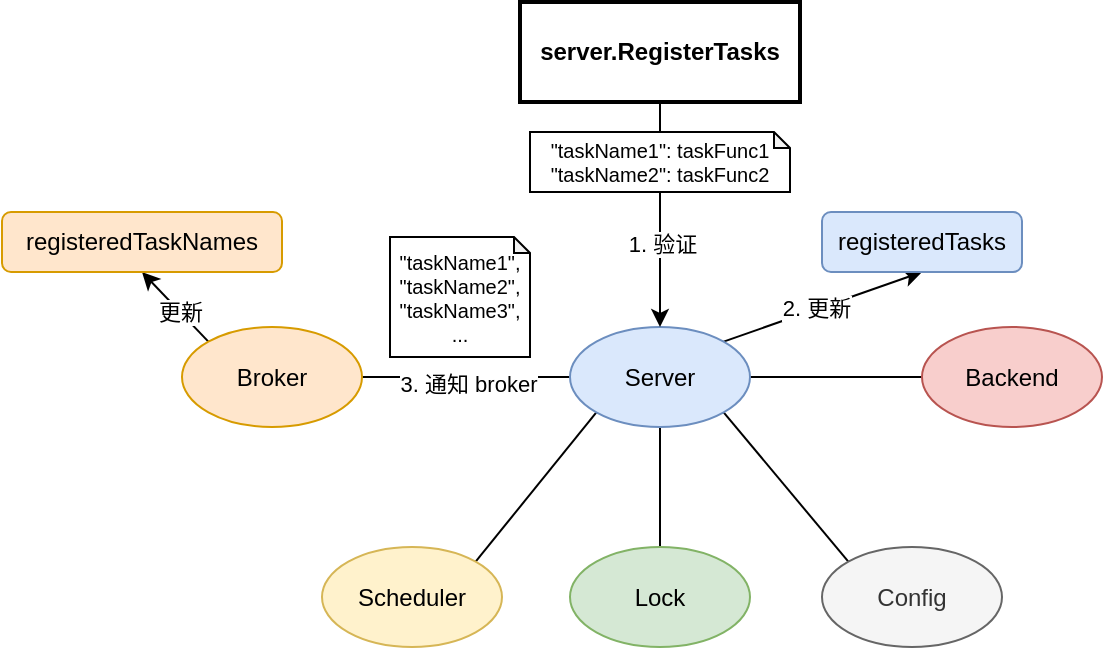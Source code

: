 <mxfile version="27.1.3" pages="3">
  <diagram name="第 1 页" id="fTUEDOrTv79zOEb-v1D7">
    <mxGraphModel dx="1508" dy="818" grid="1" gridSize="10" guides="1" tooltips="1" connect="1" arrows="1" fold="1" page="1" pageScale="1" pageWidth="827" pageHeight="1169" math="0" shadow="0">
      <root>
        <mxCell id="0" />
        <mxCell id="1" parent="0" />
        <mxCell id="MWvnYcuaAELx0NijUDYo-43" style="rounded=0;orthogonalLoop=1;jettySize=auto;html=1;exitX=0;exitY=0.5;exitDx=0;exitDy=0;entryX=1;entryY=0.5;entryDx=0;entryDy=0;endArrow=none;startFill=0;endFill=1;" edge="1" parent="1" source="MWvnYcuaAELx0NijUDYo-48" target="MWvnYcuaAELx0NijUDYo-52">
          <mxGeometry relative="1" as="geometry" />
        </mxCell>
        <mxCell id="MWvnYcuaAELx0NijUDYo-70" value="&lt;span style=&quot;&quot;&gt;3. 通知 broker&lt;/span&gt;" style="edgeLabel;html=1;align=center;verticalAlign=middle;resizable=0;points=[];labelBackgroundColor=default;" vertex="1" connectable="0" parent="MWvnYcuaAELx0NijUDYo-43">
          <mxGeometry x="-0.018" y="3" relative="1" as="geometry">
            <mxPoint as="offset" />
          </mxGeometry>
        </mxCell>
        <mxCell id="MWvnYcuaAELx0NijUDYo-44" style="rounded=0;orthogonalLoop=1;jettySize=auto;html=1;entryX=0;entryY=0.5;entryDx=0;entryDy=0;endArrow=none;startFill=0;exitX=1;exitY=0.5;exitDx=0;exitDy=0;" edge="1" parent="1" source="MWvnYcuaAELx0NijUDYo-48" target="MWvnYcuaAELx0NijUDYo-53">
          <mxGeometry relative="1" as="geometry" />
        </mxCell>
        <mxCell id="MWvnYcuaAELx0NijUDYo-45" style="rounded=0;orthogonalLoop=1;jettySize=auto;html=1;exitX=1;exitY=1;exitDx=0;exitDy=0;entryX=0;entryY=0;entryDx=0;entryDy=0;endArrow=none;startFill=0;" edge="1" parent="1" source="MWvnYcuaAELx0NijUDYo-48" target="MWvnYcuaAELx0NijUDYo-54">
          <mxGeometry relative="1" as="geometry" />
        </mxCell>
        <mxCell id="MWvnYcuaAELx0NijUDYo-46" style="rounded=0;orthogonalLoop=1;jettySize=auto;html=1;entryX=1;entryY=0;entryDx=0;entryDy=0;endArrow=none;startFill=0;exitX=0;exitY=1;exitDx=0;exitDy=0;" edge="1" parent="1" source="MWvnYcuaAELx0NijUDYo-48" target="MWvnYcuaAELx0NijUDYo-56">
          <mxGeometry relative="1" as="geometry" />
        </mxCell>
        <mxCell id="MWvnYcuaAELx0NijUDYo-47" style="rounded=0;orthogonalLoop=1;jettySize=auto;html=1;entryX=0.5;entryY=0;entryDx=0;entryDy=0;endArrow=none;startFill=0;exitX=0.5;exitY=1;exitDx=0;exitDy=0;" edge="1" parent="1" source="MWvnYcuaAELx0NijUDYo-48" target="MWvnYcuaAELx0NijUDYo-55">
          <mxGeometry relative="1" as="geometry" />
        </mxCell>
        <mxCell id="MWvnYcuaAELx0NijUDYo-67" style="rounded=0;orthogonalLoop=1;jettySize=auto;html=1;exitX=1;exitY=0;exitDx=0;exitDy=0;entryX=0.5;entryY=1;entryDx=0;entryDy=0;" edge="1" parent="1" source="MWvnYcuaAELx0NijUDYo-48" target="MWvnYcuaAELx0NijUDYo-66">
          <mxGeometry relative="1" as="geometry" />
        </mxCell>
        <mxCell id="MWvnYcuaAELx0NijUDYo-68" value="2. 更新" style="edgeLabel;html=1;align=center;verticalAlign=middle;resizable=0;points=[];" vertex="1" connectable="0" parent="MWvnYcuaAELx0NijUDYo-67">
          <mxGeometry x="-0.066" y="1" relative="1" as="geometry">
            <mxPoint as="offset" />
          </mxGeometry>
        </mxCell>
        <mxCell id="MWvnYcuaAELx0NijUDYo-48" value="Server" style="ellipse;whiteSpace=wrap;html=1;fillColor=#dae8fc;strokeColor=#6c8ebf;" vertex="1" parent="1">
          <mxGeometry x="374" y="282.5" width="90" height="50" as="geometry" />
        </mxCell>
        <mxCell id="MWvnYcuaAELx0NijUDYo-72" style="rounded=0;orthogonalLoop=1;jettySize=auto;html=1;exitX=0;exitY=0;exitDx=0;exitDy=0;entryX=0.5;entryY=1;entryDx=0;entryDy=0;" edge="1" parent="1" source="MWvnYcuaAELx0NijUDYo-52" target="MWvnYcuaAELx0NijUDYo-71">
          <mxGeometry relative="1" as="geometry" />
        </mxCell>
        <mxCell id="MWvnYcuaAELx0NijUDYo-73" value="更新" style="edgeLabel;html=1;align=center;verticalAlign=middle;resizable=0;points=[];" vertex="1" connectable="0" parent="MWvnYcuaAELx0NijUDYo-72">
          <mxGeometry x="-0.137" relative="1" as="geometry">
            <mxPoint as="offset" />
          </mxGeometry>
        </mxCell>
        <mxCell id="MWvnYcuaAELx0NijUDYo-52" value="Broker" style="ellipse;whiteSpace=wrap;html=1;fillColor=#ffe6cc;strokeColor=#d79b00;" vertex="1" parent="1">
          <mxGeometry x="180" y="282.5" width="90" height="50" as="geometry" />
        </mxCell>
        <mxCell id="MWvnYcuaAELx0NijUDYo-53" value="Backend" style="ellipse;whiteSpace=wrap;html=1;fillColor=#f8cecc;strokeColor=#b85450;" vertex="1" parent="1">
          <mxGeometry x="550" y="282.5" width="90" height="50" as="geometry" />
        </mxCell>
        <mxCell id="MWvnYcuaAELx0NijUDYo-54" value="Config" style="ellipse;whiteSpace=wrap;html=1;fillColor=#f5f5f5;strokeColor=#666666;fontColor=#333333;" vertex="1" parent="1">
          <mxGeometry x="500" y="392.5" width="90" height="50" as="geometry" />
        </mxCell>
        <mxCell id="MWvnYcuaAELx0NijUDYo-55" value="Lock" style="ellipse;whiteSpace=wrap;html=1;fillColor=#d5e8d4;strokeColor=#82b366;" vertex="1" parent="1">
          <mxGeometry x="374" y="392.5" width="90" height="50" as="geometry" />
        </mxCell>
        <mxCell id="MWvnYcuaAELx0NijUDYo-56" value="Scheduler" style="ellipse;whiteSpace=wrap;html=1;fillColor=#fff2cc;strokeColor=#d6b656;" vertex="1" parent="1">
          <mxGeometry x="250" y="392.5" width="90" height="50" as="geometry" />
        </mxCell>
        <mxCell id="MWvnYcuaAELx0NijUDYo-64" style="edgeStyle=orthogonalEdgeStyle;rounded=0;orthogonalLoop=1;jettySize=auto;html=1;entryX=0.5;entryY=0;entryDx=0;entryDy=0;" edge="1" parent="1" source="MWvnYcuaAELx0NijUDYo-62" target="MWvnYcuaAELx0NijUDYo-48">
          <mxGeometry relative="1" as="geometry" />
        </mxCell>
        <mxCell id="MWvnYcuaAELx0NijUDYo-65" value="1. 验证" style="edgeLabel;html=1;align=center;verticalAlign=middle;resizable=0;points=[];" vertex="1" connectable="0" parent="MWvnYcuaAELx0NijUDYo-64">
          <mxGeometry x="0.265" y="1" relative="1" as="geometry">
            <mxPoint as="offset" />
          </mxGeometry>
        </mxCell>
        <mxCell id="MWvnYcuaAELx0NijUDYo-62" value="server.RegisterTasks" style="rounded=0;whiteSpace=wrap;html=1;fontStyle=1;strokeWidth=2;" vertex="1" parent="1">
          <mxGeometry x="349" y="120" width="140" height="50" as="geometry" />
        </mxCell>
        <mxCell id="MWvnYcuaAELx0NijUDYo-63" value="&quot;taskName1&quot;: taskFunc1&lt;div&gt;&quot;taskName2&quot;: taskFunc2&lt;/div&gt;" style="shape=note;whiteSpace=wrap;html=1;backgroundOutline=1;darkOpacity=0.05;size=8;fontSize=10;" vertex="1" parent="1">
          <mxGeometry x="354" y="185" width="130" height="30" as="geometry" />
        </mxCell>
        <mxCell id="MWvnYcuaAELx0NijUDYo-66" value="registeredTasks" style="rounded=1;whiteSpace=wrap;html=1;fillColor=#dae8fc;strokeColor=#6c8ebf;" vertex="1" parent="1">
          <mxGeometry x="500" y="225" width="100" height="30" as="geometry" />
        </mxCell>
        <mxCell id="MWvnYcuaAELx0NijUDYo-69" value="&quot;taskName1&quot;,&lt;div&gt;&lt;span style=&quot;background-color: transparent; color: light-dark(rgb(0, 0, 0), rgb(255, 255, 255));&quot;&gt;&quot;taskName2&quot;,&lt;/span&gt;&lt;/div&gt;&lt;div&gt;&lt;span style=&quot;background-color: transparent; color: light-dark(rgb(0, 0, 0), rgb(255, 255, 255));&quot;&gt;&quot;taskName3&quot;,&lt;/span&gt;&lt;/div&gt;&lt;div&gt;&lt;span style=&quot;background-color: transparent; color: light-dark(rgb(0, 0, 0), rgb(255, 255, 255));&quot;&gt;...&lt;/span&gt;&lt;/div&gt;" style="shape=note;whiteSpace=wrap;html=1;backgroundOutline=1;darkOpacity=0.05;size=8;fontSize=10;" vertex="1" parent="1">
          <mxGeometry x="284" y="237.5" width="70" height="60" as="geometry" />
        </mxCell>
        <mxCell id="MWvnYcuaAELx0NijUDYo-71" value="registeredTaskNames" style="rounded=1;whiteSpace=wrap;html=1;fillColor=#ffe6cc;strokeColor=#d79b00;" vertex="1" parent="1">
          <mxGeometry x="90" y="225" width="140" height="30" as="geometry" />
        </mxCell>
      </root>
    </mxGraphModel>
  </diagram>
  <diagram name="第 2 页" id="MIXUof7zKVek1d2MoT7w">
    <mxGraphModel dx="1508" dy="818" grid="1" gridSize="10" guides="1" tooltips="1" connect="1" arrows="1" fold="1" page="1" pageScale="1" pageWidth="827" pageHeight="1169" math="0" shadow="0">
      <root>
        <mxCell id="0" />
        <mxCell id="1" parent="0" />
        <mxCell id="v9z6lBJK89Xw3rwl5iZ4-1" style="rounded=0;orthogonalLoop=1;jettySize=auto;html=1;exitX=0;exitY=0;exitDx=0;exitDy=0;entryX=1;entryY=1;entryDx=0;entryDy=0;endArrow=none;startFill=0;endFill=1;" edge="1" parent="1" source="v9z6lBJK89Xw3rwl5iZ4-8" target="v9z6lBJK89Xw3rwl5iZ4-11">
          <mxGeometry relative="1" as="geometry" />
        </mxCell>
        <mxCell id="v9z6lBJK89Xw3rwl5iZ4-4" style="rounded=0;orthogonalLoop=1;jettySize=auto;html=1;entryX=0;entryY=1;entryDx=0;entryDy=0;endArrow=none;startFill=0;exitX=1;exitY=0;exitDx=0;exitDy=0;" edge="1" parent="1" source="v9z6lBJK89Xw3rwl5iZ4-8" target="v9z6lBJK89Xw3rwl5iZ4-20">
          <mxGeometry relative="1" as="geometry" />
        </mxCell>
        <mxCell id="v9z6lBJK89Xw3rwl5iZ4-5" style="rounded=0;orthogonalLoop=1;jettySize=auto;html=1;exitX=1;exitY=0.5;exitDx=0;exitDy=0;entryX=0;entryY=0.5;entryDx=0;entryDy=0;endArrow=none;startFill=0;" edge="1" parent="1" source="v9z6lBJK89Xw3rwl5iZ4-8" target="v9z6lBJK89Xw3rwl5iZ4-21">
          <mxGeometry relative="1" as="geometry" />
        </mxCell>
        <mxCell id="v9z6lBJK89Xw3rwl5iZ4-6" style="rounded=0;orthogonalLoop=1;jettySize=auto;html=1;entryX=1;entryY=0;entryDx=0;entryDy=0;endArrow=none;startFill=0;" edge="1" parent="1" source="v9z6lBJK89Xw3rwl5iZ4-8" target="v9z6lBJK89Xw3rwl5iZ4-23">
          <mxGeometry relative="1" as="geometry" />
        </mxCell>
        <mxCell id="v9z6lBJK89Xw3rwl5iZ4-7" style="rounded=0;orthogonalLoop=1;jettySize=auto;html=1;entryX=0;entryY=0;entryDx=0;entryDy=0;endArrow=none;startFill=0;exitX=1;exitY=1;exitDx=0;exitDy=0;" edge="1" parent="1" source="v9z6lBJK89Xw3rwl5iZ4-8" target="v9z6lBJK89Xw3rwl5iZ4-22">
          <mxGeometry relative="1" as="geometry" />
        </mxCell>
        <mxCell id="v9z6lBJK89Xw3rwl5iZ4-8" value="Server" style="ellipse;whiteSpace=wrap;html=1;fillColor=#dae8fc;strokeColor=#6c8ebf;" vertex="1" parent="1">
          <mxGeometry x="300" y="250" width="90" height="50" as="geometry" />
        </mxCell>
        <mxCell id="v9z6lBJK89Xw3rwl5iZ4-27" style="rounded=0;orthogonalLoop=1;jettySize=auto;html=1;exitX=0;exitY=0;exitDx=0;exitDy=0;entryX=1;entryY=0.5;entryDx=0;entryDy=0;endArrow=none;startFill=0;" edge="1" parent="1" source="v9z6lBJK89Xw3rwl5iZ4-11" target="v9z6lBJK89Xw3rwl5iZ4-24">
          <mxGeometry relative="1" as="geometry" />
        </mxCell>
        <mxCell id="v9z6lBJK89Xw3rwl5iZ4-29" style="edgeStyle=orthogonalEdgeStyle;rounded=0;orthogonalLoop=1;jettySize=auto;html=1;entryX=1;entryY=0.5;entryDx=0;entryDy=0;endArrow=none;startFill=0;" edge="1" parent="1" source="v9z6lBJK89Xw3rwl5iZ4-11" target="v9z6lBJK89Xw3rwl5iZ4-25">
          <mxGeometry relative="1" as="geometry" />
        </mxCell>
        <mxCell id="v9z6lBJK89Xw3rwl5iZ4-30" style="rounded=0;orthogonalLoop=1;jettySize=auto;html=1;exitX=0;exitY=1;exitDx=0;exitDy=0;entryX=1;entryY=0.5;entryDx=0;entryDy=0;endArrow=none;startFill=0;" edge="1" parent="1" source="v9z6lBJK89Xw3rwl5iZ4-11" target="v9z6lBJK89Xw3rwl5iZ4-26">
          <mxGeometry relative="1" as="geometry" />
        </mxCell>
        <mxCell id="v9z6lBJK89Xw3rwl5iZ4-11" value="Broker" style="ellipse;whiteSpace=wrap;html=1;fillColor=#ffe6cc;strokeColor=#d79b00;" vertex="1" parent="1">
          <mxGeometry x="180" y="150" width="90" height="50" as="geometry" />
        </mxCell>
        <mxCell id="v9z6lBJK89Xw3rwl5iZ4-20" value="Backend" style="ellipse;whiteSpace=wrap;html=1;fillColor=#f8cecc;strokeColor=#b85450;" vertex="1" parent="1">
          <mxGeometry x="400" y="150" width="90" height="50" as="geometry" />
        </mxCell>
        <mxCell id="v9z6lBJK89Xw3rwl5iZ4-21" value="Config" style="ellipse;whiteSpace=wrap;html=1;fillColor=#f5f5f5;strokeColor=#666666;fontColor=#333333;" vertex="1" parent="1">
          <mxGeometry x="490" y="250" width="90" height="50" as="geometry" />
        </mxCell>
        <mxCell id="v9z6lBJK89Xw3rwl5iZ4-22" value="Lock" style="ellipse;whiteSpace=wrap;html=1;fillColor=#d5e8d4;strokeColor=#82b366;" vertex="1" parent="1">
          <mxGeometry x="420" y="350" width="90" height="50" as="geometry" />
        </mxCell>
        <mxCell id="v9z6lBJK89Xw3rwl5iZ4-23" value="Scheduler" style="ellipse;whiteSpace=wrap;html=1;fillColor=#fff2cc;strokeColor=#d6b656;" vertex="1" parent="1">
          <mxGeometry x="170" y="350" width="90" height="50" as="geometry" />
        </mxCell>
        <mxCell id="v9z6lBJK89Xw3rwl5iZ4-24" value="Worker" style="ellipse;whiteSpace=wrap;html=1;fillColor=#e1d5e7;strokeColor=#9673a6;" vertex="1" parent="1">
          <mxGeometry x="80" y="105" width="70" height="40" as="geometry" />
        </mxCell>
        <mxCell id="v9z6lBJK89Xw3rwl5iZ4-25" value="Worker" style="ellipse;whiteSpace=wrap;html=1;fillColor=#e1d5e7;strokeColor=#9673a6;" vertex="1" parent="1">
          <mxGeometry x="80" y="155" width="70" height="40" as="geometry" />
        </mxCell>
        <mxCell id="v9z6lBJK89Xw3rwl5iZ4-26" value="Worker" style="ellipse;whiteSpace=wrap;html=1;fillColor=#e1d5e7;strokeColor=#9673a6;" vertex="1" parent="1">
          <mxGeometry x="80" y="205" width="70" height="40" as="geometry" />
        </mxCell>
      </root>
    </mxGraphModel>
  </diagram>
  <diagram name="第 3 页" id="m6ldkrlSmw6XZKo9Jw0_">
    <mxGraphModel dx="1810" dy="982" grid="1" gridSize="10" guides="1" tooltips="1" connect="1" arrows="1" fold="1" page="1" pageScale="1" pageWidth="827" pageHeight="1169" math="0" shadow="0">
      <root>
        <mxCell id="0" />
        <mxCell id="1" parent="0" />
        <mxCell id="ZCvvphS9IshZdOJKjDp5-1" style="rounded=0;orthogonalLoop=1;jettySize=auto;html=1;exitX=0;exitY=0;exitDx=0;exitDy=0;entryX=1;entryY=1;entryDx=0;entryDy=0;endArrow=none;startFill=0;endFill=1;" edge="1" parent="1" source="ZCvvphS9IshZdOJKjDp5-6" target="ZCvvphS9IshZdOJKjDp5-10">
          <mxGeometry relative="1" as="geometry" />
        </mxCell>
        <mxCell id="ZCvvphS9IshZdOJKjDp5-2" style="rounded=0;orthogonalLoop=1;jettySize=auto;html=1;entryX=0;entryY=1;entryDx=0;entryDy=0;endArrow=none;startFill=0;exitX=1;exitY=0;exitDx=0;exitDy=0;" edge="1" parent="1" source="ZCvvphS9IshZdOJKjDp5-6" target="ZCvvphS9IshZdOJKjDp5-11">
          <mxGeometry relative="1" as="geometry" />
        </mxCell>
        <mxCell id="ZCvvphS9IshZdOJKjDp5-3" style="rounded=0;orthogonalLoop=1;jettySize=auto;html=1;exitX=1;exitY=0.5;exitDx=0;exitDy=0;entryX=0;entryY=0.5;entryDx=0;entryDy=0;endArrow=none;startFill=0;" edge="1" parent="1" source="ZCvvphS9IshZdOJKjDp5-6" target="ZCvvphS9IshZdOJKjDp5-12">
          <mxGeometry relative="1" as="geometry" />
        </mxCell>
        <mxCell id="ZCvvphS9IshZdOJKjDp5-4" style="rounded=0;orthogonalLoop=1;jettySize=auto;html=1;entryX=1;entryY=0;entryDx=0;entryDy=0;endArrow=none;startFill=0;" edge="1" parent="1" source="ZCvvphS9IshZdOJKjDp5-6" target="ZCvvphS9IshZdOJKjDp5-14">
          <mxGeometry relative="1" as="geometry" />
        </mxCell>
        <mxCell id="ZCvvphS9IshZdOJKjDp5-5" style="rounded=0;orthogonalLoop=1;jettySize=auto;html=1;entryX=0;entryY=0;entryDx=0;entryDy=0;endArrow=none;startFill=0;exitX=1;exitY=1;exitDx=0;exitDy=0;" edge="1" parent="1" source="ZCvvphS9IshZdOJKjDp5-6" target="ZCvvphS9IshZdOJKjDp5-13">
          <mxGeometry relative="1" as="geometry" />
        </mxCell>
        <mxCell id="ZCvvphS9IshZdOJKjDp5-6" value="Server" style="ellipse;whiteSpace=wrap;html=1;fillColor=#dae8fc;strokeColor=#6c8ebf;" vertex="1" parent="1">
          <mxGeometry x="300" y="250" width="90" height="50" as="geometry" />
        </mxCell>
        <mxCell id="ZCvvphS9IshZdOJKjDp5-7" style="rounded=0;orthogonalLoop=1;jettySize=auto;html=1;exitX=0;exitY=0;exitDx=0;exitDy=0;entryX=1;entryY=0.5;entryDx=0;entryDy=0;endArrow=none;startFill=0;" edge="1" parent="1" source="ZCvvphS9IshZdOJKjDp5-10" target="ZCvvphS9IshZdOJKjDp5-15">
          <mxGeometry relative="1" as="geometry" />
        </mxCell>
        <mxCell id="ZCvvphS9IshZdOJKjDp5-8" style="edgeStyle=orthogonalEdgeStyle;rounded=0;orthogonalLoop=1;jettySize=auto;html=1;entryX=1;entryY=0.5;entryDx=0;entryDy=0;endArrow=none;startFill=0;" edge="1" parent="1" source="ZCvvphS9IshZdOJKjDp5-10" target="ZCvvphS9IshZdOJKjDp5-16">
          <mxGeometry relative="1" as="geometry" />
        </mxCell>
        <mxCell id="ZCvvphS9IshZdOJKjDp5-9" style="rounded=0;orthogonalLoop=1;jettySize=auto;html=1;exitX=0;exitY=1;exitDx=0;exitDy=0;entryX=1;entryY=0.5;entryDx=0;entryDy=0;endArrow=none;startFill=0;" edge="1" parent="1" source="ZCvvphS9IshZdOJKjDp5-10" target="ZCvvphS9IshZdOJKjDp5-17">
          <mxGeometry relative="1" as="geometry" />
        </mxCell>
        <mxCell id="ZCvvphS9IshZdOJKjDp5-10" value="Broker" style="ellipse;whiteSpace=wrap;html=1;fillColor=#ffe6cc;strokeColor=#d79b00;" vertex="1" parent="1">
          <mxGeometry x="180" y="150" width="90" height="50" as="geometry" />
        </mxCell>
        <mxCell id="ZCvvphS9IshZdOJKjDp5-11" value="Backend" style="ellipse;whiteSpace=wrap;html=1;fillColor=#f8cecc;strokeColor=#b85450;" vertex="1" parent="1">
          <mxGeometry x="400" y="150" width="90" height="50" as="geometry" />
        </mxCell>
        <mxCell id="ZCvvphS9IshZdOJKjDp5-12" value="Config" style="ellipse;whiteSpace=wrap;html=1;fillColor=#f5f5f5;strokeColor=#666666;fontColor=#333333;" vertex="1" parent="1">
          <mxGeometry x="490" y="250" width="90" height="50" as="geometry" />
        </mxCell>
        <mxCell id="ZCvvphS9IshZdOJKjDp5-13" value="Lock" style="ellipse;whiteSpace=wrap;html=1;fillColor=#d5e8d4;strokeColor=#82b366;" vertex="1" parent="1">
          <mxGeometry x="420" y="350" width="90" height="50" as="geometry" />
        </mxCell>
        <mxCell id="ZCvvphS9IshZdOJKjDp5-14" value="Scheduler" style="ellipse;whiteSpace=wrap;html=1;fillColor=#fff2cc;strokeColor=#d6b656;" vertex="1" parent="1">
          <mxGeometry x="170" y="350" width="90" height="50" as="geometry" />
        </mxCell>
        <mxCell id="ZCvvphS9IshZdOJKjDp5-15" value="Worker" style="ellipse;whiteSpace=wrap;html=1;fillColor=#e1d5e7;strokeColor=#9673a6;" vertex="1" parent="1">
          <mxGeometry x="80" y="105" width="70" height="40" as="geometry" />
        </mxCell>
        <mxCell id="ZCvvphS9IshZdOJKjDp5-16" value="Worker" style="ellipse;whiteSpace=wrap;html=1;fillColor=#e1d5e7;strokeColor=#9673a6;" vertex="1" parent="1">
          <mxGeometry x="80" y="155" width="70" height="40" as="geometry" />
        </mxCell>
        <mxCell id="ZCvvphS9IshZdOJKjDp5-17" value="Worker" style="ellipse;whiteSpace=wrap;html=1;fillColor=#e1d5e7;strokeColor=#9673a6;" vertex="1" parent="1">
          <mxGeometry x="80" y="205" width="70" height="40" as="geometry" />
        </mxCell>
      </root>
    </mxGraphModel>
  </diagram>
</mxfile>
